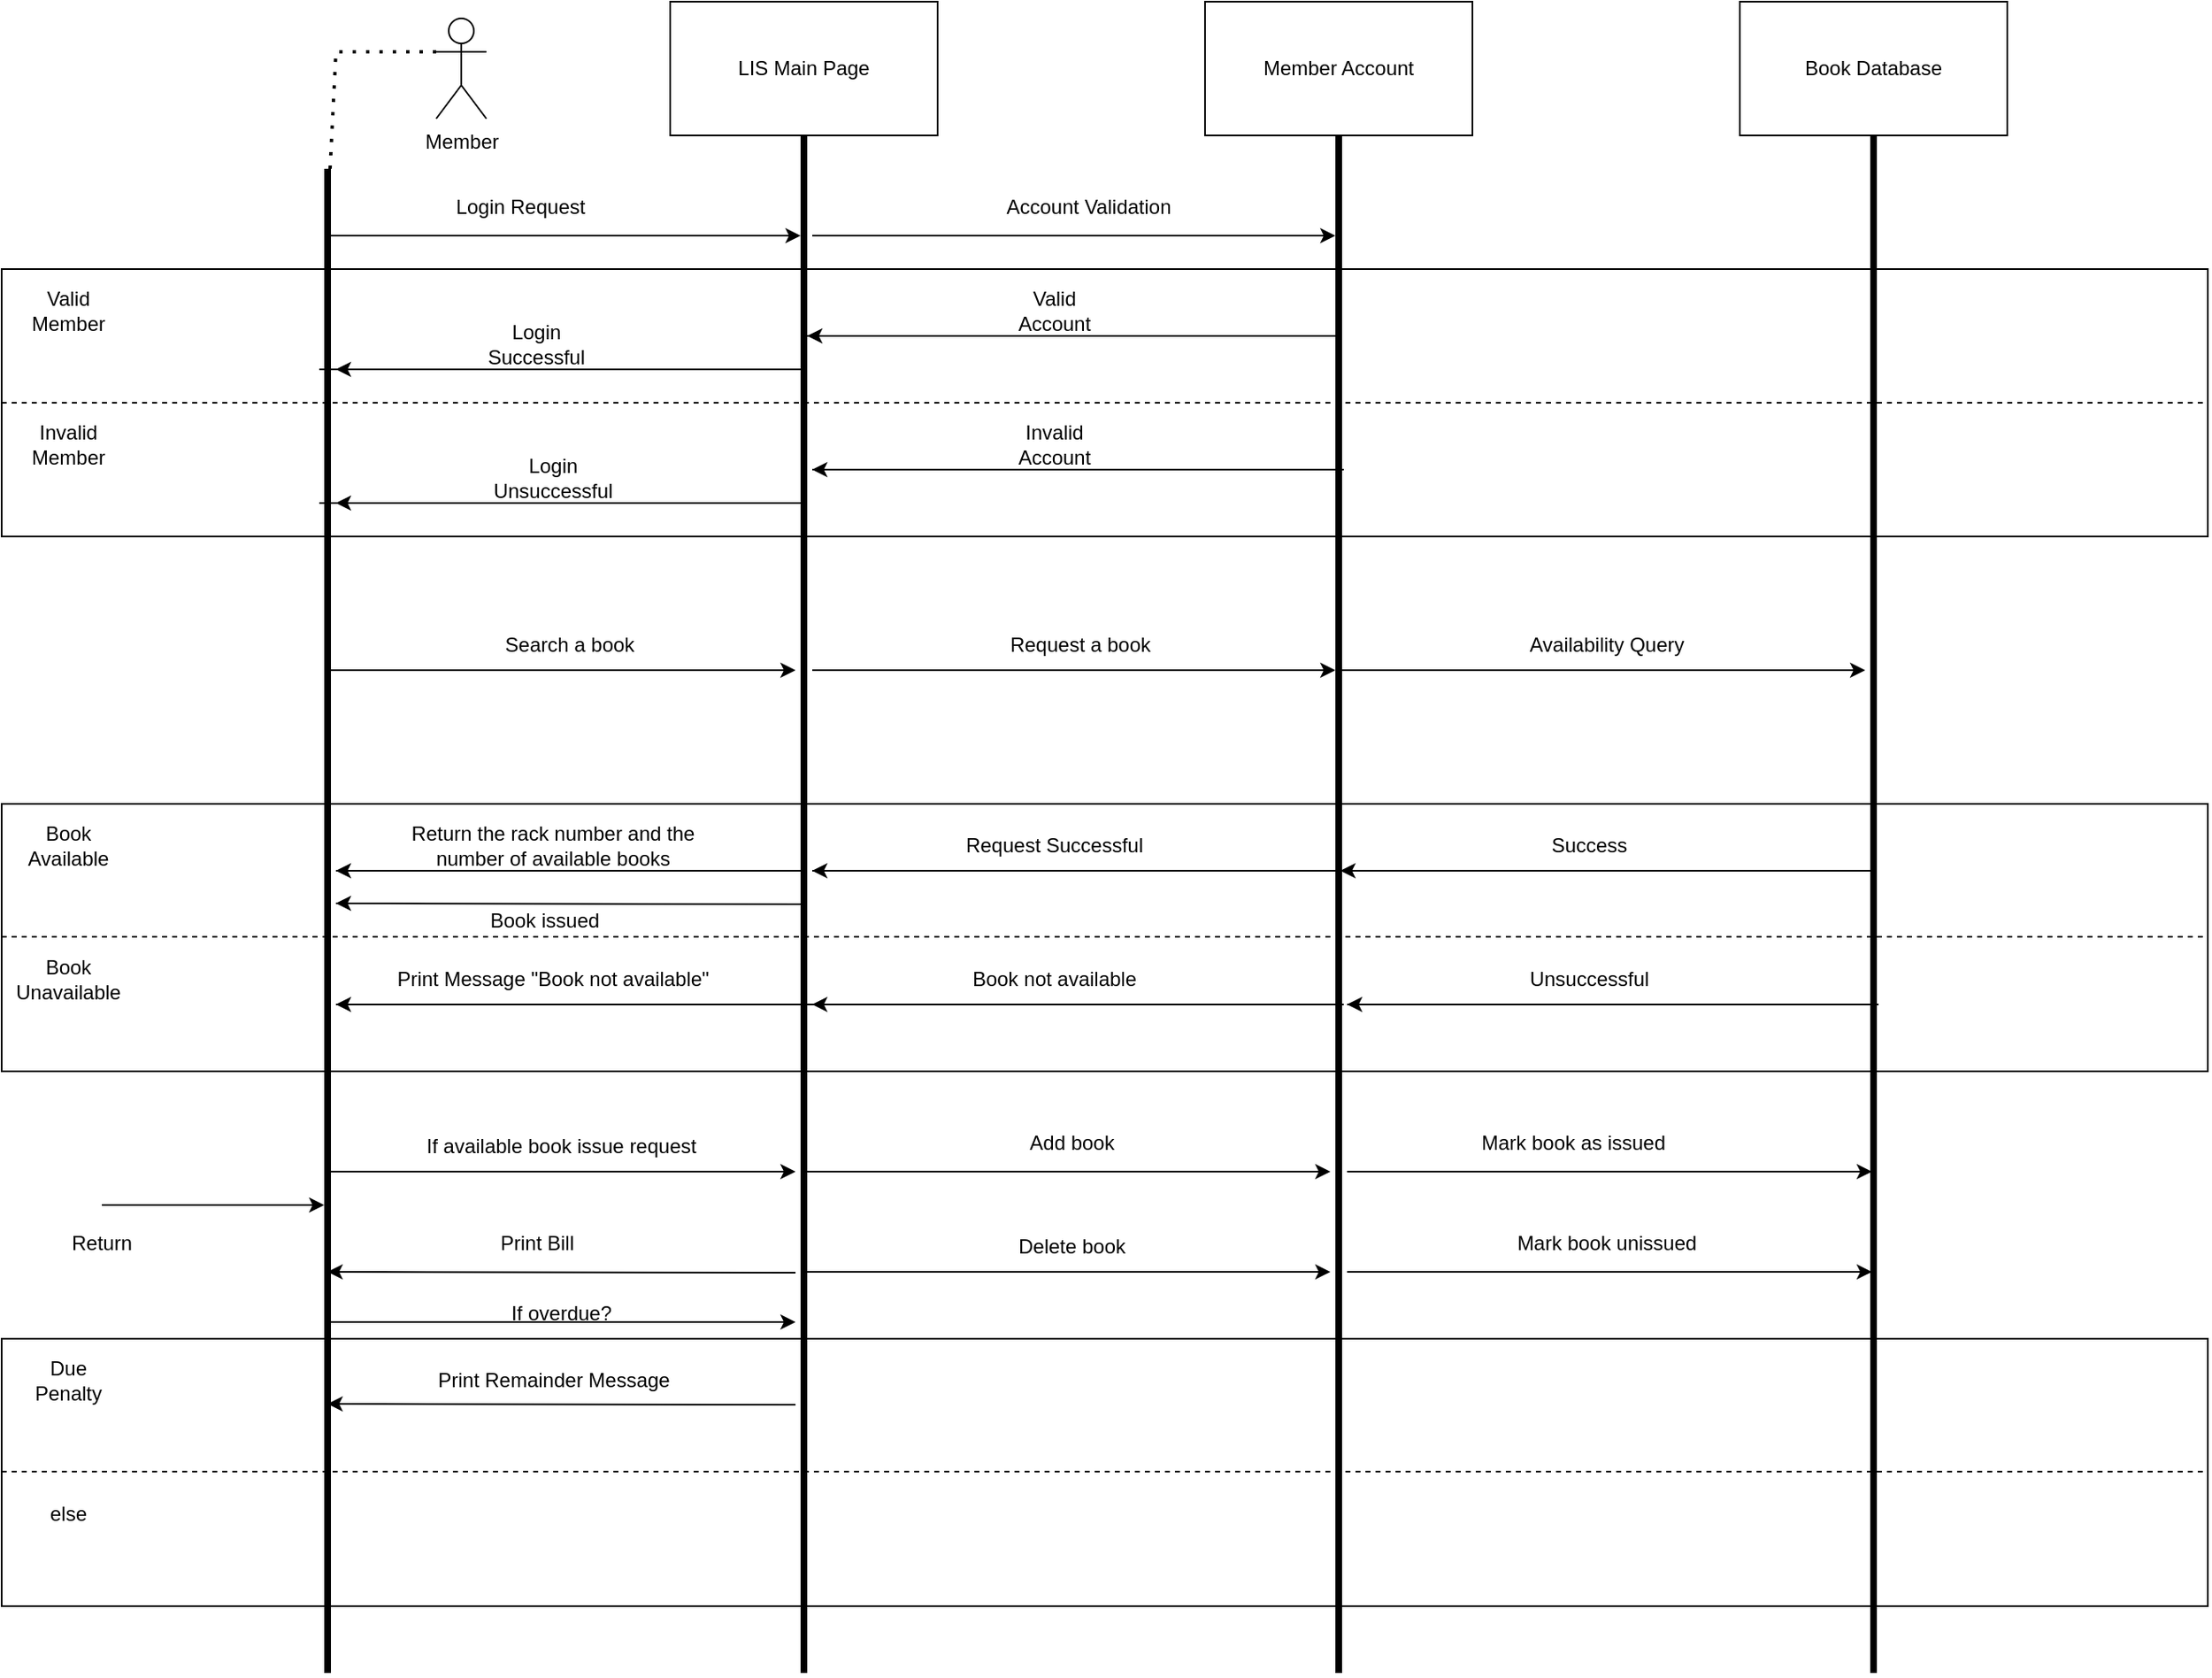 <mxfile version="23.1.2" type="github">
  <diagram name="Page-1" id="kp5h2HxVuWxmvvwUFG4n">
    <mxGraphModel dx="2284" dy="780" grid="1" gridSize="10" guides="1" tooltips="1" connect="1" arrows="1" fold="1" page="1" pageScale="1" pageWidth="850" pageHeight="1100" math="0" shadow="0">
      <root>
        <mxCell id="0" />
        <mxCell id="1" parent="0" />
        <mxCell id="KqxjXM2WxhmaJUW-WSdB-1" value="LIS Main Page" style="rounded=0;whiteSpace=wrap;html=1;" vertex="1" parent="1">
          <mxGeometry x="320" y="80" width="160" height="80" as="geometry" />
        </mxCell>
        <mxCell id="KqxjXM2WxhmaJUW-WSdB-2" value="Member Account" style="rounded=0;whiteSpace=wrap;html=1;" vertex="1" parent="1">
          <mxGeometry x="640" y="80" width="160" height="80" as="geometry" />
        </mxCell>
        <mxCell id="KqxjXM2WxhmaJUW-WSdB-3" value="Book Database" style="rounded=0;whiteSpace=wrap;html=1;" vertex="1" parent="1">
          <mxGeometry x="960" y="80" width="160" height="80" as="geometry" />
        </mxCell>
        <mxCell id="KqxjXM2WxhmaJUW-WSdB-4" value="Member" style="shape=umlActor;verticalLabelPosition=bottom;verticalAlign=top;html=1;outlineConnect=0;" vertex="1" parent="1">
          <mxGeometry x="180" y="90" width="30" height="60" as="geometry" />
        </mxCell>
        <mxCell id="KqxjXM2WxhmaJUW-WSdB-5" value="" style="line;strokeWidth=4;direction=south;html=1;perimeter=backbonePerimeter;points=[];outlineConnect=0;" vertex="1" parent="1">
          <mxGeometry x="110" y="180" width="10" height="900" as="geometry" />
        </mxCell>
        <mxCell id="KqxjXM2WxhmaJUW-WSdB-6" value="" style="line;strokeWidth=4;direction=south;html=1;perimeter=backbonePerimeter;points=[];outlineConnect=0;" vertex="1" parent="1">
          <mxGeometry x="395" y="160" width="10" height="920" as="geometry" />
        </mxCell>
        <mxCell id="KqxjXM2WxhmaJUW-WSdB-7" value="" style="line;strokeWidth=4;direction=south;html=1;perimeter=backbonePerimeter;points=[];outlineConnect=0;" vertex="1" parent="1">
          <mxGeometry x="715" y="160" width="10" height="920" as="geometry" />
        </mxCell>
        <mxCell id="KqxjXM2WxhmaJUW-WSdB-8" value="" style="line;strokeWidth=4;direction=south;html=1;perimeter=backbonePerimeter;points=[];outlineConnect=0;" vertex="1" parent="1">
          <mxGeometry x="1035" y="160" width="10" height="920" as="geometry" />
        </mxCell>
        <mxCell id="KqxjXM2WxhmaJUW-WSdB-11" value="" style="rounded=0;whiteSpace=wrap;html=1;fillColor=none;" vertex="1" parent="1">
          <mxGeometry x="-80" y="240" width="1320" height="160" as="geometry" />
        </mxCell>
        <mxCell id="KqxjXM2WxhmaJUW-WSdB-12" value="" style="rounded=0;whiteSpace=wrap;html=1;fillColor=none;" vertex="1" parent="1">
          <mxGeometry x="-80" y="560" width="1320" height="160" as="geometry" />
        </mxCell>
        <mxCell id="KqxjXM2WxhmaJUW-WSdB-13" value="" style="rounded=0;whiteSpace=wrap;html=1;fillColor=none;" vertex="1" parent="1">
          <mxGeometry x="-80" y="880" width="1320" height="160" as="geometry" />
        </mxCell>
        <mxCell id="KqxjXM2WxhmaJUW-WSdB-15" value="" style="endArrow=none;dashed=1;html=1;rounded=0;exitX=0;exitY=0.5;exitDx=0;exitDy=0;entryX=1;entryY=0.5;entryDx=0;entryDy=0;" edge="1" parent="1" source="KqxjXM2WxhmaJUW-WSdB-11" target="KqxjXM2WxhmaJUW-WSdB-11">
          <mxGeometry width="50" height="50" relative="1" as="geometry">
            <mxPoint x="600" y="440" as="sourcePoint" />
            <mxPoint x="650" y="390" as="targetPoint" />
          </mxGeometry>
        </mxCell>
        <mxCell id="KqxjXM2WxhmaJUW-WSdB-16" value="" style="endArrow=none;dashed=1;html=1;rounded=0;exitX=0;exitY=0.5;exitDx=0;exitDy=0;entryX=1;entryY=0.5;entryDx=0;entryDy=0;" edge="1" parent="1">
          <mxGeometry width="50" height="50" relative="1" as="geometry">
            <mxPoint x="-80" y="639.5" as="sourcePoint" />
            <mxPoint x="1240" y="639.5" as="targetPoint" />
          </mxGeometry>
        </mxCell>
        <mxCell id="KqxjXM2WxhmaJUW-WSdB-17" value="" style="endArrow=none;dashed=1;html=1;rounded=0;exitX=0;exitY=0.5;exitDx=0;exitDy=0;entryX=1;entryY=0.5;entryDx=0;entryDy=0;" edge="1" parent="1">
          <mxGeometry width="50" height="50" relative="1" as="geometry">
            <mxPoint x="-80" y="959.5" as="sourcePoint" />
            <mxPoint x="1240" y="959.5" as="targetPoint" />
          </mxGeometry>
        </mxCell>
        <mxCell id="KqxjXM2WxhmaJUW-WSdB-18" value="Valid Member" style="text;html=1;strokeColor=none;fillColor=none;align=center;verticalAlign=middle;whiteSpace=wrap;rounded=0;" vertex="1" parent="1">
          <mxGeometry x="-70" y="250" width="60" height="30" as="geometry" />
        </mxCell>
        <mxCell id="KqxjXM2WxhmaJUW-WSdB-19" value="Invalid Member" style="text;html=1;strokeColor=none;fillColor=none;align=center;verticalAlign=middle;whiteSpace=wrap;rounded=0;" vertex="1" parent="1">
          <mxGeometry x="-70" y="330" width="60" height="30" as="geometry" />
        </mxCell>
        <mxCell id="KqxjXM2WxhmaJUW-WSdB-20" value="Book Available" style="text;html=1;strokeColor=none;fillColor=none;align=center;verticalAlign=middle;whiteSpace=wrap;rounded=0;" vertex="1" parent="1">
          <mxGeometry x="-70" y="570" width="60" height="30" as="geometry" />
        </mxCell>
        <mxCell id="KqxjXM2WxhmaJUW-WSdB-21" value="Book Unavailable" style="text;html=1;strokeColor=none;fillColor=none;align=center;verticalAlign=middle;whiteSpace=wrap;rounded=0;" vertex="1" parent="1">
          <mxGeometry x="-70" y="650" width="60" height="30" as="geometry" />
        </mxCell>
        <mxCell id="KqxjXM2WxhmaJUW-WSdB-22" value="Due Penalty" style="text;html=1;strokeColor=none;fillColor=none;align=center;verticalAlign=middle;whiteSpace=wrap;rounded=0;" vertex="1" parent="1">
          <mxGeometry x="-70" y="890" width="60" height="30" as="geometry" />
        </mxCell>
        <mxCell id="KqxjXM2WxhmaJUW-WSdB-23" value="else" style="text;html=1;strokeColor=none;fillColor=none;align=center;verticalAlign=middle;whiteSpace=wrap;rounded=0;" vertex="1" parent="1">
          <mxGeometry x="-70" y="970" width="60" height="30" as="geometry" />
        </mxCell>
        <mxCell id="KqxjXM2WxhmaJUW-WSdB-24" value="" style="endArrow=classic;html=1;rounded=0;" edge="1" parent="1" source="KqxjXM2WxhmaJUW-WSdB-5" target="KqxjXM2WxhmaJUW-WSdB-6">
          <mxGeometry width="50" height="50" relative="1" as="geometry">
            <mxPoint x="600" y="420" as="sourcePoint" />
            <mxPoint x="650" y="370" as="targetPoint" />
            <Array as="points">
              <mxPoint x="280" y="220" />
            </Array>
          </mxGeometry>
        </mxCell>
        <mxCell id="KqxjXM2WxhmaJUW-WSdB-25" value="" style="endArrow=classic;html=1;rounded=0;" edge="1" parent="1" target="KqxjXM2WxhmaJUW-WSdB-7">
          <mxGeometry width="50" height="50" relative="1" as="geometry">
            <mxPoint x="405" y="220" as="sourcePoint" />
            <mxPoint x="687" y="220" as="targetPoint" />
            <Array as="points">
              <mxPoint x="569" y="220" />
            </Array>
          </mxGeometry>
        </mxCell>
        <mxCell id="KqxjXM2WxhmaJUW-WSdB-26" value="Login Request&lt;br&gt;" style="text;html=1;align=center;verticalAlign=middle;resizable=0;points=[];autosize=1;strokeColor=none;fillColor=none;" vertex="1" parent="1">
          <mxGeometry x="180" y="188" width="100" height="30" as="geometry" />
        </mxCell>
        <mxCell id="KqxjXM2WxhmaJUW-WSdB-27" value="Account Validation" style="text;html=1;align=center;verticalAlign=middle;resizable=0;points=[];autosize=1;strokeColor=none;fillColor=none;" vertex="1" parent="1">
          <mxGeometry x="510" y="188" width="120" height="30" as="geometry" />
        </mxCell>
        <mxCell id="KqxjXM2WxhmaJUW-WSdB-28" value="" style="endArrow=none;dashed=1;html=1;dashPattern=1 3;strokeWidth=2;rounded=0;" edge="1" parent="1" source="KqxjXM2WxhmaJUW-WSdB-5">
          <mxGeometry width="50" height="50" relative="1" as="geometry">
            <mxPoint x="600" y="420" as="sourcePoint" />
            <mxPoint x="120" y="110" as="targetPoint" />
          </mxGeometry>
        </mxCell>
        <mxCell id="KqxjXM2WxhmaJUW-WSdB-29" value="" style="endArrow=none;dashed=1;html=1;dashPattern=1 3;strokeWidth=2;rounded=0;exitX=0;exitY=0.333;exitDx=0;exitDy=0;exitPerimeter=0;" edge="1" parent="1" source="KqxjXM2WxhmaJUW-WSdB-4">
          <mxGeometry width="50" height="50" relative="1" as="geometry">
            <mxPoint x="126" y="190" as="sourcePoint" />
            <mxPoint x="120" y="110" as="targetPoint" />
          </mxGeometry>
        </mxCell>
        <mxCell id="KqxjXM2WxhmaJUW-WSdB-31" value="" style="endArrow=classic;html=1;rounded=0;" edge="1" parent="1">
          <mxGeometry width="50" height="50" relative="1" as="geometry">
            <mxPoint x="402" y="280" as="sourcePoint" />
            <mxPoint x="402" y="280" as="targetPoint" />
            <Array as="points">
              <mxPoint x="720" y="280" />
            </Array>
          </mxGeometry>
        </mxCell>
        <mxCell id="KqxjXM2WxhmaJUW-WSdB-32" value="Valid Account" style="text;html=1;strokeColor=none;fillColor=none;align=center;verticalAlign=middle;whiteSpace=wrap;rounded=0;" vertex="1" parent="1">
          <mxGeometry x="520" y="250" width="60" height="30" as="geometry" />
        </mxCell>
        <mxCell id="KqxjXM2WxhmaJUW-WSdB-33" value="" style="endArrow=classic;html=1;rounded=0;" edge="1" parent="1">
          <mxGeometry width="50" height="50" relative="1" as="geometry">
            <mxPoint x="110" y="300" as="sourcePoint" />
            <mxPoint x="120" y="300" as="targetPoint" />
            <Array as="points">
              <mxPoint x="400" y="300" />
            </Array>
          </mxGeometry>
        </mxCell>
        <mxCell id="KqxjXM2WxhmaJUW-WSdB-34" value="Login Successful" style="text;html=1;strokeColor=none;fillColor=none;align=center;verticalAlign=middle;whiteSpace=wrap;rounded=0;" vertex="1" parent="1">
          <mxGeometry x="210" y="270" width="60" height="30" as="geometry" />
        </mxCell>
        <mxCell id="KqxjXM2WxhmaJUW-WSdB-35" value="" style="endArrow=classic;html=1;rounded=0;" edge="1" parent="1">
          <mxGeometry width="50" height="50" relative="1" as="geometry">
            <mxPoint x="405" y="360" as="sourcePoint" />
            <mxPoint x="405" y="360" as="targetPoint" />
            <Array as="points">
              <mxPoint x="723" y="360" />
            </Array>
          </mxGeometry>
        </mxCell>
        <mxCell id="KqxjXM2WxhmaJUW-WSdB-36" value="Invalid Account" style="text;html=1;strokeColor=none;fillColor=none;align=center;verticalAlign=middle;whiteSpace=wrap;rounded=0;" vertex="1" parent="1">
          <mxGeometry x="520" y="330" width="60" height="30" as="geometry" />
        </mxCell>
        <mxCell id="KqxjXM2WxhmaJUW-WSdB-37" value="" style="endArrow=classic;html=1;rounded=0;" edge="1" parent="1">
          <mxGeometry width="50" height="50" relative="1" as="geometry">
            <mxPoint x="110" y="380" as="sourcePoint" />
            <mxPoint x="120" y="380" as="targetPoint" />
            <Array as="points">
              <mxPoint x="400" y="380" />
            </Array>
          </mxGeometry>
        </mxCell>
        <mxCell id="KqxjXM2WxhmaJUW-WSdB-38" value="Login Unsuccessful" style="text;html=1;strokeColor=none;fillColor=none;align=center;verticalAlign=middle;whiteSpace=wrap;rounded=0;" vertex="1" parent="1">
          <mxGeometry x="220" y="350" width="60" height="30" as="geometry" />
        </mxCell>
        <mxCell id="KqxjXM2WxhmaJUW-WSdB-39" value="" style="endArrow=classic;html=1;rounded=0;" edge="1" parent="1">
          <mxGeometry width="50" height="50" relative="1" as="geometry">
            <mxPoint x="113" y="480" as="sourcePoint" />
            <mxPoint x="395" y="480" as="targetPoint" />
            <Array as="points">
              <mxPoint x="277" y="480" />
            </Array>
          </mxGeometry>
        </mxCell>
        <mxCell id="KqxjXM2WxhmaJUW-WSdB-40" value="Search a book" style="text;html=1;strokeColor=none;fillColor=none;align=center;verticalAlign=middle;whiteSpace=wrap;rounded=0;" vertex="1" parent="1">
          <mxGeometry x="220" y="450" width="80" height="30" as="geometry" />
        </mxCell>
        <mxCell id="KqxjXM2WxhmaJUW-WSdB-41" value="" style="endArrow=classic;html=1;rounded=0;" edge="1" parent="1">
          <mxGeometry width="50" height="50" relative="1" as="geometry">
            <mxPoint x="405" y="480" as="sourcePoint" />
            <mxPoint x="718" y="480" as="targetPoint" />
            <Array as="points">
              <mxPoint x="569" y="480" />
            </Array>
          </mxGeometry>
        </mxCell>
        <mxCell id="KqxjXM2WxhmaJUW-WSdB-42" value="Request a book" style="text;html=1;align=center;verticalAlign=middle;resizable=0;points=[];autosize=1;strokeColor=none;fillColor=none;" vertex="1" parent="1">
          <mxGeometry x="510" y="450" width="110" height="30" as="geometry" />
        </mxCell>
        <mxCell id="KqxjXM2WxhmaJUW-WSdB-43" value="" style="endArrow=classic;html=1;rounded=0;" edge="1" parent="1">
          <mxGeometry width="50" height="50" relative="1" as="geometry">
            <mxPoint x="722" y="480" as="sourcePoint" />
            <mxPoint x="1035" y="480" as="targetPoint" />
            <Array as="points">
              <mxPoint x="886" y="480" />
            </Array>
          </mxGeometry>
        </mxCell>
        <mxCell id="KqxjXM2WxhmaJUW-WSdB-44" value="Availability Query" style="text;html=1;align=center;verticalAlign=middle;resizable=0;points=[];autosize=1;strokeColor=none;fillColor=none;" vertex="1" parent="1">
          <mxGeometry x="820" y="450" width="120" height="30" as="geometry" />
        </mxCell>
        <mxCell id="KqxjXM2WxhmaJUW-WSdB-45" value="" style="endArrow=classic;html=1;rounded=0;" edge="1" parent="1">
          <mxGeometry width="50" height="50" relative="1" as="geometry">
            <mxPoint x="721" y="600" as="sourcePoint" />
            <mxPoint x="721" y="600" as="targetPoint" />
            <Array as="points">
              <mxPoint x="1039" y="600" />
            </Array>
          </mxGeometry>
        </mxCell>
        <mxCell id="KqxjXM2WxhmaJUW-WSdB-46" value="" style="endArrow=classic;html=1;rounded=0;" edge="1" parent="1">
          <mxGeometry width="50" height="50" relative="1" as="geometry">
            <mxPoint x="725" y="680" as="sourcePoint" />
            <mxPoint x="725" y="680" as="targetPoint" />
            <Array as="points">
              <mxPoint x="1043" y="680" />
            </Array>
          </mxGeometry>
        </mxCell>
        <mxCell id="KqxjXM2WxhmaJUW-WSdB-47" value="" style="endArrow=classic;html=1;rounded=0;" edge="1" parent="1">
          <mxGeometry width="50" height="50" relative="1" as="geometry">
            <mxPoint x="405" y="600" as="sourcePoint" />
            <mxPoint x="405" y="600" as="targetPoint" />
            <Array as="points">
              <mxPoint x="723" y="600" />
            </Array>
          </mxGeometry>
        </mxCell>
        <mxCell id="KqxjXM2WxhmaJUW-WSdB-48" value="" style="endArrow=classic;html=1;rounded=0;" edge="1" parent="1">
          <mxGeometry width="50" height="50" relative="1" as="geometry">
            <mxPoint x="405" y="680" as="sourcePoint" />
            <mxPoint x="405" y="680" as="targetPoint" />
            <Array as="points">
              <mxPoint x="723" y="680" />
            </Array>
          </mxGeometry>
        </mxCell>
        <mxCell id="KqxjXM2WxhmaJUW-WSdB-49" value="" style="endArrow=classic;html=1;rounded=0;" edge="1" parent="1">
          <mxGeometry width="50" height="50" relative="1" as="geometry">
            <mxPoint x="120" y="619.5" as="sourcePoint" />
            <mxPoint x="120" y="619.5" as="targetPoint" />
            <Array as="points">
              <mxPoint x="400" y="620" />
            </Array>
          </mxGeometry>
        </mxCell>
        <mxCell id="KqxjXM2WxhmaJUW-WSdB-50" value="" style="endArrow=classic;html=1;rounded=0;" edge="1" parent="1">
          <mxGeometry width="50" height="50" relative="1" as="geometry">
            <mxPoint x="120" y="680" as="sourcePoint" />
            <mxPoint x="120" y="680" as="targetPoint" />
            <Array as="points">
              <mxPoint x="438" y="680" />
            </Array>
          </mxGeometry>
        </mxCell>
        <mxCell id="KqxjXM2WxhmaJUW-WSdB-51" value="Success" style="text;html=1;strokeColor=none;fillColor=none;align=center;verticalAlign=middle;whiteSpace=wrap;rounded=0;" vertex="1" parent="1">
          <mxGeometry x="840" y="570" width="60" height="30" as="geometry" />
        </mxCell>
        <mxCell id="KqxjXM2WxhmaJUW-WSdB-52" value="Unsuccessful" style="text;html=1;strokeColor=none;fillColor=none;align=center;verticalAlign=middle;whiteSpace=wrap;rounded=0;" vertex="1" parent="1">
          <mxGeometry x="840" y="650" width="60" height="30" as="geometry" />
        </mxCell>
        <mxCell id="KqxjXM2WxhmaJUW-WSdB-53" value="Request Successful" style="text;html=1;strokeColor=none;fillColor=none;align=center;verticalAlign=middle;whiteSpace=wrap;rounded=0;" vertex="1" parent="1">
          <mxGeometry x="495" y="570" width="110" height="30" as="geometry" />
        </mxCell>
        <mxCell id="KqxjXM2WxhmaJUW-WSdB-54" value="Book not available" style="text;html=1;strokeColor=none;fillColor=none;align=center;verticalAlign=middle;whiteSpace=wrap;rounded=0;" vertex="1" parent="1">
          <mxGeometry x="495" y="650" width="110" height="30" as="geometry" />
        </mxCell>
        <mxCell id="KqxjXM2WxhmaJUW-WSdB-55" value="Book issued" style="text;html=1;strokeColor=none;fillColor=none;align=center;verticalAlign=middle;whiteSpace=wrap;rounded=0;" vertex="1" parent="1">
          <mxGeometry x="200" y="615" width="90" height="30" as="geometry" />
        </mxCell>
        <mxCell id="KqxjXM2WxhmaJUW-WSdB-56" value="" style="endArrow=classic;html=1;rounded=0;" edge="1" parent="1">
          <mxGeometry width="50" height="50" relative="1" as="geometry">
            <mxPoint x="120" y="600" as="sourcePoint" />
            <mxPoint x="120" y="600" as="targetPoint" />
            <Array as="points">
              <mxPoint x="400" y="600" />
            </Array>
          </mxGeometry>
        </mxCell>
        <mxCell id="KqxjXM2WxhmaJUW-WSdB-57" value="Return the rack number and the number of available books" style="text;html=1;strokeColor=none;fillColor=none;align=center;verticalAlign=middle;whiteSpace=wrap;rounded=0;" vertex="1" parent="1">
          <mxGeometry x="145" y="570" width="210" height="30" as="geometry" />
        </mxCell>
        <mxCell id="KqxjXM2WxhmaJUW-WSdB-65" value="Print Message &quot;Book not available&quot;" style="text;html=1;strokeColor=none;fillColor=none;align=center;verticalAlign=middle;whiteSpace=wrap;rounded=0;" vertex="1" parent="1">
          <mxGeometry x="155" y="650" width="190" height="30" as="geometry" />
        </mxCell>
        <mxCell id="KqxjXM2WxhmaJUW-WSdB-67" value="" style="endArrow=classic;html=1;rounded=0;" edge="1" parent="1" target="KqxjXM2WxhmaJUW-WSdB-5">
          <mxGeometry width="50" height="50" relative="1" as="geometry">
            <mxPoint x="-20" y="800" as="sourcePoint" />
            <mxPoint x="30" y="760" as="targetPoint" />
            <Array as="points">
              <mxPoint x="60" y="800" />
            </Array>
          </mxGeometry>
        </mxCell>
        <mxCell id="KqxjXM2WxhmaJUW-WSdB-68" value="Return" style="text;html=1;strokeColor=none;fillColor=none;align=center;verticalAlign=middle;whiteSpace=wrap;rounded=0;" vertex="1" parent="1">
          <mxGeometry x="-50" y="808" width="60" height="30" as="geometry" />
        </mxCell>
        <mxCell id="KqxjXM2WxhmaJUW-WSdB-69" value="" style="endArrow=classic;html=1;rounded=0;" edge="1" parent="1">
          <mxGeometry width="50" height="50" relative="1" as="geometry">
            <mxPoint x="115" y="840" as="sourcePoint" />
            <mxPoint x="115" y="840" as="targetPoint" />
            <Array as="points">
              <mxPoint x="395" y="840.5" />
            </Array>
          </mxGeometry>
        </mxCell>
        <mxCell id="KqxjXM2WxhmaJUW-WSdB-70" value="" style="endArrow=classic;html=1;rounded=0;" edge="1" parent="1">
          <mxGeometry width="50" height="50" relative="1" as="geometry">
            <mxPoint x="113" y="780" as="sourcePoint" />
            <mxPoint x="395" y="780" as="targetPoint" />
            <Array as="points">
              <mxPoint x="277" y="780" />
            </Array>
          </mxGeometry>
        </mxCell>
        <mxCell id="KqxjXM2WxhmaJUW-WSdB-72" value="" style="endArrow=classic;html=1;rounded=0;" edge="1" parent="1">
          <mxGeometry width="50" height="50" relative="1" as="geometry">
            <mxPoint x="115" y="919" as="sourcePoint" />
            <mxPoint x="115" y="919" as="targetPoint" />
            <Array as="points">
              <mxPoint x="395" y="919.5" />
            </Array>
          </mxGeometry>
        </mxCell>
        <mxCell id="KqxjXM2WxhmaJUW-WSdB-73" value="If available book issue request" style="text;html=1;strokeColor=none;fillColor=none;align=center;verticalAlign=middle;whiteSpace=wrap;rounded=0;" vertex="1" parent="1">
          <mxGeometry x="170" y="750" width="170" height="30" as="geometry" />
        </mxCell>
        <mxCell id="KqxjXM2WxhmaJUW-WSdB-74" value="" style="endArrow=classic;html=1;rounded=0;" edge="1" parent="1" source="KqxjXM2WxhmaJUW-WSdB-6">
          <mxGeometry width="50" height="50" relative="1" as="geometry">
            <mxPoint x="433" y="780" as="sourcePoint" />
            <mxPoint x="715" y="780" as="targetPoint" />
            <Array as="points">
              <mxPoint x="597" y="780" />
            </Array>
          </mxGeometry>
        </mxCell>
        <mxCell id="KqxjXM2WxhmaJUW-WSdB-75" value="Add book" style="text;html=1;align=center;verticalAlign=middle;resizable=0;points=[];autosize=1;strokeColor=none;fillColor=none;" vertex="1" parent="1">
          <mxGeometry x="525" y="748" width="70" height="30" as="geometry" />
        </mxCell>
        <mxCell id="KqxjXM2WxhmaJUW-WSdB-76" value="" style="endArrow=classic;html=1;rounded=0;" edge="1" parent="1">
          <mxGeometry width="50" height="50" relative="1" as="geometry">
            <mxPoint x="725" y="780" as="sourcePoint" />
            <mxPoint x="1039" y="780" as="targetPoint" />
            <Array as="points">
              <mxPoint x="921" y="780" />
            </Array>
          </mxGeometry>
        </mxCell>
        <mxCell id="KqxjXM2WxhmaJUW-WSdB-77" value="Mark book as issued" style="text;html=1;align=center;verticalAlign=middle;resizable=0;points=[];autosize=1;strokeColor=none;fillColor=none;" vertex="1" parent="1">
          <mxGeometry x="795" y="748" width="130" height="30" as="geometry" />
        </mxCell>
        <mxCell id="KqxjXM2WxhmaJUW-WSdB-78" value="" style="endArrow=classic;html=1;rounded=0;" edge="1" parent="1">
          <mxGeometry width="50" height="50" relative="1" as="geometry">
            <mxPoint x="401" y="840" as="sourcePoint" />
            <mxPoint x="715" y="840" as="targetPoint" />
            <Array as="points">
              <mxPoint x="597" y="840" />
            </Array>
          </mxGeometry>
        </mxCell>
        <mxCell id="KqxjXM2WxhmaJUW-WSdB-79" value="Delete book" style="text;html=1;align=center;verticalAlign=middle;resizable=0;points=[];autosize=1;strokeColor=none;fillColor=none;" vertex="1" parent="1">
          <mxGeometry x="515" y="810" width="90" height="30" as="geometry" />
        </mxCell>
        <mxCell id="KqxjXM2WxhmaJUW-WSdB-80" value="" style="endArrow=classic;html=1;rounded=0;" edge="1" parent="1">
          <mxGeometry width="50" height="50" relative="1" as="geometry">
            <mxPoint x="725" y="840" as="sourcePoint" />
            <mxPoint x="1039" y="840" as="targetPoint" />
            <Array as="points">
              <mxPoint x="921" y="840" />
            </Array>
          </mxGeometry>
        </mxCell>
        <mxCell id="KqxjXM2WxhmaJUW-WSdB-81" value="Mark book unissued" style="text;html=1;align=center;verticalAlign=middle;resizable=0;points=[];autosize=1;strokeColor=none;fillColor=none;" vertex="1" parent="1">
          <mxGeometry x="815" y="808" width="130" height="30" as="geometry" />
        </mxCell>
        <mxCell id="KqxjXM2WxhmaJUW-WSdB-82" value="Print Bill" style="text;html=1;align=center;verticalAlign=middle;resizable=0;points=[];autosize=1;strokeColor=none;fillColor=none;" vertex="1" parent="1">
          <mxGeometry x="205" y="808" width="70" height="30" as="geometry" />
        </mxCell>
        <mxCell id="KqxjXM2WxhmaJUW-WSdB-83" value="Print Remainder Message" style="text;html=1;strokeColor=none;fillColor=none;align=center;verticalAlign=middle;whiteSpace=wrap;rounded=0;" vertex="1" parent="1">
          <mxGeometry x="172.5" y="890" width="155" height="30" as="geometry" />
        </mxCell>
        <mxCell id="KqxjXM2WxhmaJUW-WSdB-84" value="" style="endArrow=classic;html=1;rounded=0;" edge="1" parent="1">
          <mxGeometry width="50" height="50" relative="1" as="geometry">
            <mxPoint x="113" y="870" as="sourcePoint" />
            <mxPoint x="395" y="870" as="targetPoint" />
            <Array as="points">
              <mxPoint x="277" y="870" />
            </Array>
          </mxGeometry>
        </mxCell>
        <mxCell id="KqxjXM2WxhmaJUW-WSdB-87" value="If overdue?" style="text;html=1;strokeColor=none;fillColor=none;align=center;verticalAlign=middle;whiteSpace=wrap;rounded=0;" vertex="1" parent="1">
          <mxGeometry x="215" y="850" width="80" height="30" as="geometry" />
        </mxCell>
      </root>
    </mxGraphModel>
  </diagram>
</mxfile>
